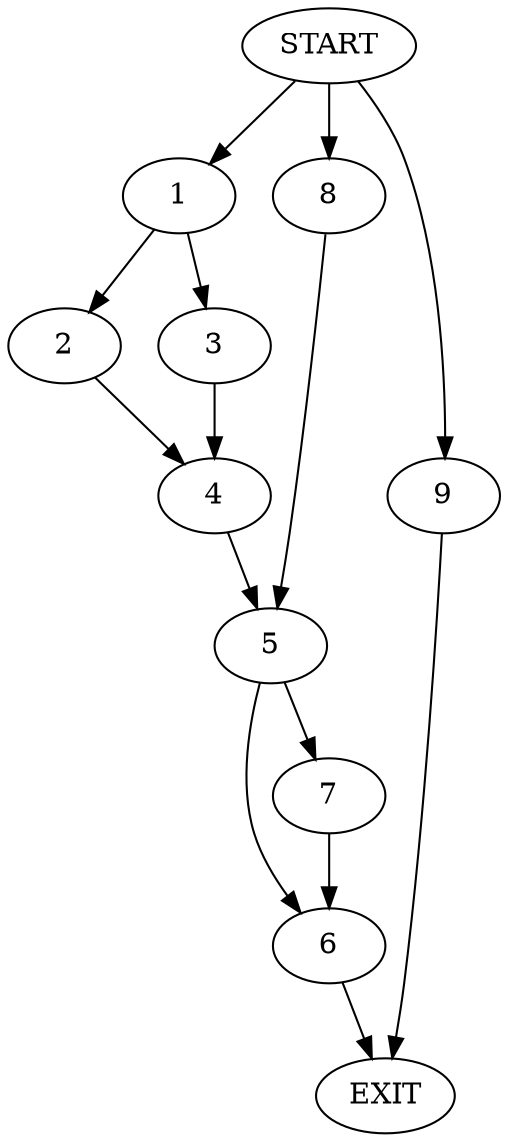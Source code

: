 digraph {
0 [label="START"]
10 [label="EXIT"]
0 -> 1
1 -> 2
1 -> 3
2 -> 4
3 -> 4
4 -> 5
5 -> 6
5 -> 7
0 -> 8
8 -> 5
0 -> 9
9 -> 10
7 -> 6
6 -> 10
}
